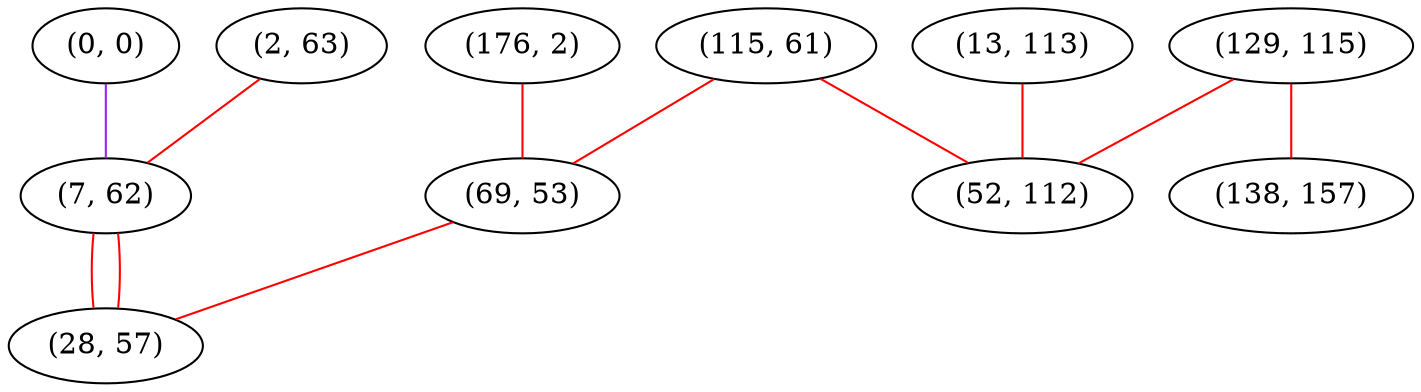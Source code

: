 graph "" {
"(0, 0)";
"(115, 61)";
"(2, 63)";
"(176, 2)";
"(13, 113)";
"(7, 62)";
"(129, 115)";
"(69, 53)";
"(138, 157)";
"(28, 57)";
"(52, 112)";
"(0, 0)" -- "(7, 62)"  [color=purple, key=0, weight=4];
"(115, 61)" -- "(69, 53)"  [color=red, key=0, weight=1];
"(115, 61)" -- "(52, 112)"  [color=red, key=0, weight=1];
"(2, 63)" -- "(7, 62)"  [color=red, key=0, weight=1];
"(176, 2)" -- "(69, 53)"  [color=red, key=0, weight=1];
"(13, 113)" -- "(52, 112)"  [color=red, key=0, weight=1];
"(7, 62)" -- "(28, 57)"  [color=red, key=0, weight=1];
"(7, 62)" -- "(28, 57)"  [color=red, key=1, weight=1];
"(129, 115)" -- "(138, 157)"  [color=red, key=0, weight=1];
"(129, 115)" -- "(52, 112)"  [color=red, key=0, weight=1];
"(69, 53)" -- "(28, 57)"  [color=red, key=0, weight=1];
}
